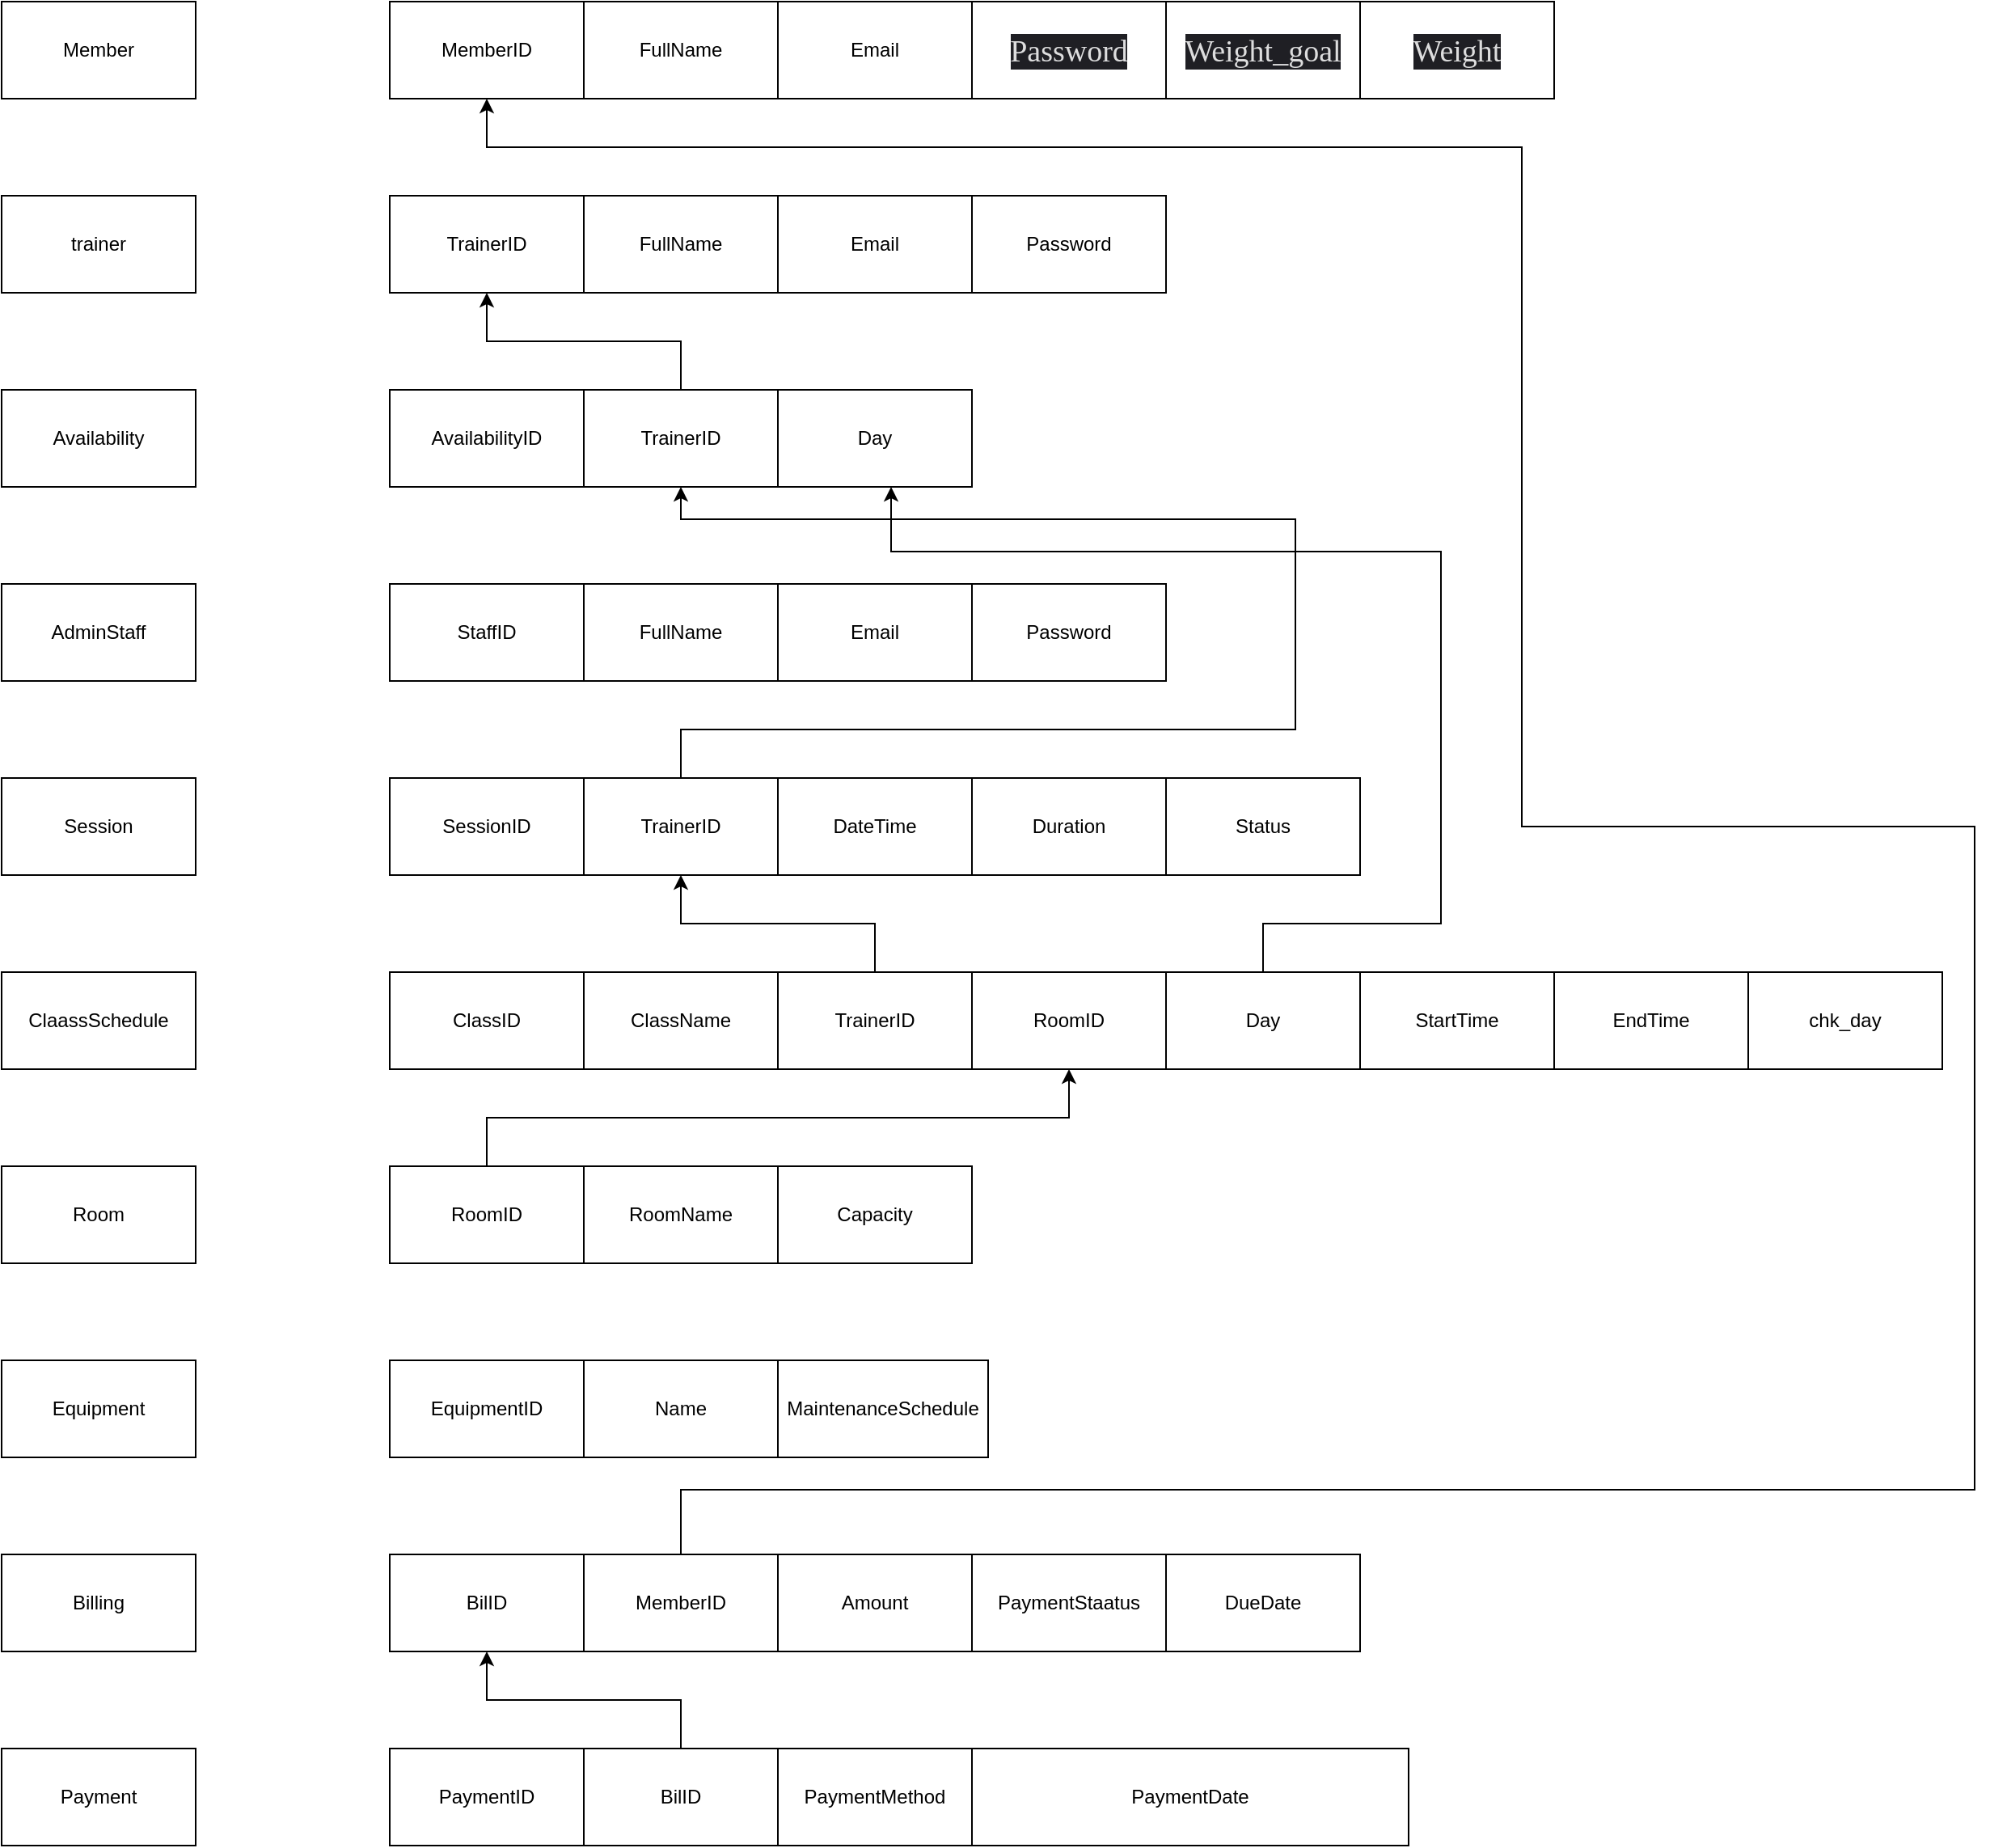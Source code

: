 <mxfile version="24.2.5" type="device">
  <diagram id="R2lEEEUBdFMjLlhIrx00" name="Page-1">
    <mxGraphModel dx="1434" dy="797" grid="1" gridSize="10" guides="1" tooltips="1" connect="1" arrows="1" fold="1" page="1" pageScale="1" pageWidth="850" pageHeight="1100" math="0" shadow="0" extFonts="Permanent Marker^https://fonts.googleapis.com/css?family=Permanent+Marker">
      <root>
        <mxCell id="0" />
        <mxCell id="1" parent="0" />
        <mxCell id="Y8yjDdKnHA_2dyyXpBgY-116" value="Member" style="rounded=0;whiteSpace=wrap;html=1;" vertex="1" parent="1">
          <mxGeometry y="130" width="120" height="60" as="geometry" />
        </mxCell>
        <mxCell id="Y8yjDdKnHA_2dyyXpBgY-118" style="edgeStyle=orthogonalEdgeStyle;rounded=0;orthogonalLoop=1;jettySize=auto;html=1;exitX=0.5;exitY=1;exitDx=0;exitDy=0;" edge="1" parent="1" source="Y8yjDdKnHA_2dyyXpBgY-116" target="Y8yjDdKnHA_2dyyXpBgY-116">
          <mxGeometry relative="1" as="geometry" />
        </mxCell>
        <mxCell id="Y8yjDdKnHA_2dyyXpBgY-119" value="MemberID" style="rounded=0;whiteSpace=wrap;html=1;" vertex="1" parent="1">
          <mxGeometry x="240" y="130" width="120" height="60" as="geometry" />
        </mxCell>
        <mxCell id="Y8yjDdKnHA_2dyyXpBgY-120" value="FullName" style="rounded=0;whiteSpace=wrap;html=1;" vertex="1" parent="1">
          <mxGeometry x="360" y="130" width="120" height="60" as="geometry" />
        </mxCell>
        <mxCell id="Y8yjDdKnHA_2dyyXpBgY-121" value="Email" style="rounded=0;whiteSpace=wrap;html=1;" vertex="1" parent="1">
          <mxGeometry x="480" y="130" width="120" height="60" as="geometry" />
        </mxCell>
        <mxCell id="Y8yjDdKnHA_2dyyXpBgY-122" value="&lt;p style=&quot;margin: 0.0px 0.0px 0.0px 0.0px; font: 19.0px Menlo; color: #ffffff; color: rgba(255, 255, 255, 0.85); background-color: #1f1f24&quot;&gt;Password&lt;/p&gt;" style="rounded=0;whiteSpace=wrap;html=1;" vertex="1" parent="1">
          <mxGeometry x="600" y="130" width="120" height="60" as="geometry" />
        </mxCell>
        <mxCell id="Y8yjDdKnHA_2dyyXpBgY-123" value="&lt;p style=&quot;margin: 0px; font-style: normal; font-variant-caps: normal; font-stretch: normal; font-size: 19px; line-height: normal; font-family: Menlo; font-size-adjust: none; font-kerning: auto; font-variant-alternates: normal; font-variant-ligatures: normal; font-variant-numeric: normal; font-variant-east-asian: normal; font-variant-position: normal; font-variant-emoji: normal; font-feature-settings: normal; font-optical-sizing: auto; font-variation-settings: normal; color: rgba(255, 255, 255, 0.85); background-color: rgb(31, 31, 36);&quot;&gt;Weight_goal&lt;/p&gt;" style="rounded=0;whiteSpace=wrap;html=1;" vertex="1" parent="1">
          <mxGeometry x="720" y="130" width="120" height="60" as="geometry" />
        </mxCell>
        <mxCell id="Y8yjDdKnHA_2dyyXpBgY-124" value="&lt;p style=&quot;margin: 0px; font-style: normal; font-variant-caps: normal; font-stretch: normal; font-size: 19px; line-height: normal; font-family: Menlo; font-size-adjust: none; font-kerning: auto; font-variant-alternates: normal; font-variant-ligatures: normal; font-variant-numeric: normal; font-variant-east-asian: normal; font-variant-position: normal; font-variant-emoji: normal; font-feature-settings: normal; font-optical-sizing: auto; font-variation-settings: normal; color: rgba(255, 255, 255, 0.85); background-color: rgb(31, 31, 36);&quot;&gt;Weight&lt;/p&gt;" style="rounded=0;whiteSpace=wrap;html=1;" vertex="1" parent="1">
          <mxGeometry x="840" y="130" width="120" height="60" as="geometry" />
        </mxCell>
        <mxCell id="Y8yjDdKnHA_2dyyXpBgY-125" value="TrainerID" style="rounded=0;whiteSpace=wrap;html=1;" vertex="1" parent="1">
          <mxGeometry x="240" y="250" width="120" height="60" as="geometry" />
        </mxCell>
        <mxCell id="Y8yjDdKnHA_2dyyXpBgY-126" value="trainer" style="rounded=0;whiteSpace=wrap;html=1;" vertex="1" parent="1">
          <mxGeometry y="250" width="120" height="60" as="geometry" />
        </mxCell>
        <mxCell id="Y8yjDdKnHA_2dyyXpBgY-127" value="FullName" style="rounded=0;whiteSpace=wrap;html=1;" vertex="1" parent="1">
          <mxGeometry x="360" y="250" width="120" height="60" as="geometry" />
        </mxCell>
        <mxCell id="Y8yjDdKnHA_2dyyXpBgY-128" value="Email" style="rounded=0;whiteSpace=wrap;html=1;" vertex="1" parent="1">
          <mxGeometry x="480" y="250" width="120" height="60" as="geometry" />
        </mxCell>
        <mxCell id="Y8yjDdKnHA_2dyyXpBgY-129" value="Password" style="rounded=0;whiteSpace=wrap;html=1;" vertex="1" parent="1">
          <mxGeometry x="600" y="250" width="120" height="60" as="geometry" />
        </mxCell>
        <mxCell id="Y8yjDdKnHA_2dyyXpBgY-131" value="Availability" style="rounded=0;whiteSpace=wrap;html=1;" vertex="1" parent="1">
          <mxGeometry y="370" width="120" height="60" as="geometry" />
        </mxCell>
        <mxCell id="Y8yjDdKnHA_2dyyXpBgY-132" value="AvailabilityID" style="rounded=0;whiteSpace=wrap;html=1;" vertex="1" parent="1">
          <mxGeometry x="240" y="370" width="120" height="60" as="geometry" />
        </mxCell>
        <mxCell id="Y8yjDdKnHA_2dyyXpBgY-177" style="edgeStyle=orthogonalEdgeStyle;rounded=0;orthogonalLoop=1;jettySize=auto;html=1;entryX=0.5;entryY=1;entryDx=0;entryDy=0;" edge="1" parent="1" source="Y8yjDdKnHA_2dyyXpBgY-133" target="Y8yjDdKnHA_2dyyXpBgY-125">
          <mxGeometry relative="1" as="geometry" />
        </mxCell>
        <mxCell id="Y8yjDdKnHA_2dyyXpBgY-133" value="TrainerID" style="rounded=0;whiteSpace=wrap;html=1;" vertex="1" parent="1">
          <mxGeometry x="360" y="370" width="120" height="60" as="geometry" />
        </mxCell>
        <mxCell id="Y8yjDdKnHA_2dyyXpBgY-134" value="Day" style="rounded=0;whiteSpace=wrap;html=1;" vertex="1" parent="1">
          <mxGeometry x="480" y="370" width="120" height="60" as="geometry" />
        </mxCell>
        <mxCell id="Y8yjDdKnHA_2dyyXpBgY-135" value="AdminStaff" style="rounded=0;whiteSpace=wrap;html=1;" vertex="1" parent="1">
          <mxGeometry y="490" width="120" height="60" as="geometry" />
        </mxCell>
        <mxCell id="Y8yjDdKnHA_2dyyXpBgY-136" value="StaffID" style="rounded=0;whiteSpace=wrap;html=1;" vertex="1" parent="1">
          <mxGeometry x="240" y="490" width="120" height="60" as="geometry" />
        </mxCell>
        <mxCell id="Y8yjDdKnHA_2dyyXpBgY-137" value="FullName" style="rounded=0;whiteSpace=wrap;html=1;" vertex="1" parent="1">
          <mxGeometry x="360" y="490" width="120" height="60" as="geometry" />
        </mxCell>
        <mxCell id="Y8yjDdKnHA_2dyyXpBgY-138" value="Email" style="rounded=0;whiteSpace=wrap;html=1;" vertex="1" parent="1">
          <mxGeometry x="480" y="490" width="120" height="60" as="geometry" />
        </mxCell>
        <mxCell id="Y8yjDdKnHA_2dyyXpBgY-139" value="Password" style="rounded=0;whiteSpace=wrap;html=1;" vertex="1" parent="1">
          <mxGeometry x="600" y="490" width="120" height="60" as="geometry" />
        </mxCell>
        <mxCell id="Y8yjDdKnHA_2dyyXpBgY-140" value="Session" style="rounded=0;whiteSpace=wrap;html=1;" vertex="1" parent="1">
          <mxGeometry y="610" width="120" height="60" as="geometry" />
        </mxCell>
        <mxCell id="Y8yjDdKnHA_2dyyXpBgY-141" value="SessionID" style="rounded=0;whiteSpace=wrap;html=1;" vertex="1" parent="1">
          <mxGeometry x="240" y="610" width="120" height="60" as="geometry" />
        </mxCell>
        <mxCell id="Y8yjDdKnHA_2dyyXpBgY-176" style="edgeStyle=orthogonalEdgeStyle;rounded=0;orthogonalLoop=1;jettySize=auto;html=1;entryX=0.5;entryY=1;entryDx=0;entryDy=0;" edge="1" parent="1" source="Y8yjDdKnHA_2dyyXpBgY-142" target="Y8yjDdKnHA_2dyyXpBgY-133">
          <mxGeometry relative="1" as="geometry">
            <Array as="points">
              <mxPoint x="420" y="580" />
              <mxPoint x="800" y="580" />
              <mxPoint x="800" y="450" />
              <mxPoint x="420" y="450" />
            </Array>
          </mxGeometry>
        </mxCell>
        <mxCell id="Y8yjDdKnHA_2dyyXpBgY-142" value="TrainerID" style="rounded=0;whiteSpace=wrap;html=1;" vertex="1" parent="1">
          <mxGeometry x="360" y="610" width="120" height="60" as="geometry" />
        </mxCell>
        <mxCell id="Y8yjDdKnHA_2dyyXpBgY-143" value="DateTime" style="rounded=0;whiteSpace=wrap;html=1;" vertex="1" parent="1">
          <mxGeometry x="480" y="610" width="120" height="60" as="geometry" />
        </mxCell>
        <mxCell id="Y8yjDdKnHA_2dyyXpBgY-144" value="Duration" style="rounded=0;whiteSpace=wrap;html=1;" vertex="1" parent="1">
          <mxGeometry x="600" y="610" width="120" height="60" as="geometry" />
        </mxCell>
        <mxCell id="Y8yjDdKnHA_2dyyXpBgY-145" value="Status" style="rounded=0;whiteSpace=wrap;html=1;" vertex="1" parent="1">
          <mxGeometry x="720" y="610" width="120" height="60" as="geometry" />
        </mxCell>
        <mxCell id="Y8yjDdKnHA_2dyyXpBgY-146" value="ClaassSchedule" style="rounded=0;whiteSpace=wrap;html=1;" vertex="1" parent="1">
          <mxGeometry y="730" width="120" height="60" as="geometry" />
        </mxCell>
        <mxCell id="Y8yjDdKnHA_2dyyXpBgY-147" value="ClassID" style="rounded=0;whiteSpace=wrap;html=1;" vertex="1" parent="1">
          <mxGeometry x="240" y="730" width="120" height="60" as="geometry" />
        </mxCell>
        <mxCell id="Y8yjDdKnHA_2dyyXpBgY-148" value="ClassName" style="rounded=0;whiteSpace=wrap;html=1;" vertex="1" parent="1">
          <mxGeometry x="360" y="730" width="120" height="60" as="geometry" />
        </mxCell>
        <mxCell id="Y8yjDdKnHA_2dyyXpBgY-175" style="edgeStyle=orthogonalEdgeStyle;rounded=0;orthogonalLoop=1;jettySize=auto;html=1;entryX=0.5;entryY=1;entryDx=0;entryDy=0;" edge="1" parent="1" source="Y8yjDdKnHA_2dyyXpBgY-149" target="Y8yjDdKnHA_2dyyXpBgY-142">
          <mxGeometry relative="1" as="geometry" />
        </mxCell>
        <mxCell id="Y8yjDdKnHA_2dyyXpBgY-149" value="TrainerID" style="rounded=0;whiteSpace=wrap;html=1;" vertex="1" parent="1">
          <mxGeometry x="480" y="730" width="120" height="60" as="geometry" />
        </mxCell>
        <mxCell id="Y8yjDdKnHA_2dyyXpBgY-150" value="RoomID" style="rounded=0;whiteSpace=wrap;html=1;" vertex="1" parent="1">
          <mxGeometry x="600" y="730" width="120" height="60" as="geometry" />
        </mxCell>
        <mxCell id="Y8yjDdKnHA_2dyyXpBgY-180" style="edgeStyle=orthogonalEdgeStyle;rounded=0;orthogonalLoop=1;jettySize=auto;html=1;" edge="1" parent="1" source="Y8yjDdKnHA_2dyyXpBgY-151">
          <mxGeometry relative="1" as="geometry">
            <mxPoint x="550" y="430" as="targetPoint" />
            <Array as="points">
              <mxPoint x="780" y="700" />
              <mxPoint x="890" y="700" />
              <mxPoint x="890" y="470" />
              <mxPoint x="550" y="470" />
            </Array>
          </mxGeometry>
        </mxCell>
        <mxCell id="Y8yjDdKnHA_2dyyXpBgY-151" value="Day" style="rounded=0;whiteSpace=wrap;html=1;" vertex="1" parent="1">
          <mxGeometry x="720" y="730" width="120" height="60" as="geometry" />
        </mxCell>
        <mxCell id="Y8yjDdKnHA_2dyyXpBgY-152" value="StartTime" style="rounded=0;whiteSpace=wrap;html=1;" vertex="1" parent="1">
          <mxGeometry x="840" y="730" width="120" height="60" as="geometry" />
        </mxCell>
        <mxCell id="Y8yjDdKnHA_2dyyXpBgY-153" value="EndTime" style="rounded=0;whiteSpace=wrap;html=1;" vertex="1" parent="1">
          <mxGeometry x="960" y="730" width="120" height="60" as="geometry" />
        </mxCell>
        <mxCell id="Y8yjDdKnHA_2dyyXpBgY-154" value="chk_day" style="rounded=0;whiteSpace=wrap;html=1;" vertex="1" parent="1">
          <mxGeometry x="1080" y="730" width="120" height="60" as="geometry" />
        </mxCell>
        <mxCell id="Y8yjDdKnHA_2dyyXpBgY-155" value="Room" style="rounded=0;whiteSpace=wrap;html=1;" vertex="1" parent="1">
          <mxGeometry y="850" width="120" height="60" as="geometry" />
        </mxCell>
        <mxCell id="Y8yjDdKnHA_2dyyXpBgY-174" style="edgeStyle=orthogonalEdgeStyle;rounded=0;orthogonalLoop=1;jettySize=auto;html=1;entryX=0.5;entryY=1;entryDx=0;entryDy=0;exitX=0.5;exitY=0;exitDx=0;exitDy=0;" edge="1" parent="1" source="Y8yjDdKnHA_2dyyXpBgY-156" target="Y8yjDdKnHA_2dyyXpBgY-150">
          <mxGeometry relative="1" as="geometry" />
        </mxCell>
        <mxCell id="Y8yjDdKnHA_2dyyXpBgY-156" value="RoomID" style="rounded=0;whiteSpace=wrap;html=1;" vertex="1" parent="1">
          <mxGeometry x="240" y="850" width="120" height="60" as="geometry" />
        </mxCell>
        <mxCell id="Y8yjDdKnHA_2dyyXpBgY-157" value="RoomName" style="rounded=0;whiteSpace=wrap;html=1;" vertex="1" parent="1">
          <mxGeometry x="360" y="850" width="120" height="60" as="geometry" />
        </mxCell>
        <mxCell id="Y8yjDdKnHA_2dyyXpBgY-158" value="Capacity" style="rounded=0;whiteSpace=wrap;html=1;" vertex="1" parent="1">
          <mxGeometry x="480" y="850" width="120" height="60" as="geometry" />
        </mxCell>
        <mxCell id="Y8yjDdKnHA_2dyyXpBgY-159" value="Equipment" style="rounded=0;whiteSpace=wrap;html=1;" vertex="1" parent="1">
          <mxGeometry y="970" width="120" height="60" as="geometry" />
        </mxCell>
        <mxCell id="Y8yjDdKnHA_2dyyXpBgY-160" value="EquipmentID" style="rounded=0;whiteSpace=wrap;html=1;" vertex="1" parent="1">
          <mxGeometry x="240" y="970" width="120" height="60" as="geometry" />
        </mxCell>
        <mxCell id="Y8yjDdKnHA_2dyyXpBgY-161" value="Name" style="rounded=0;whiteSpace=wrap;html=1;" vertex="1" parent="1">
          <mxGeometry x="360" y="970" width="120" height="60" as="geometry" />
        </mxCell>
        <mxCell id="Y8yjDdKnHA_2dyyXpBgY-162" value="MaintenanceSchedule" style="rounded=0;whiteSpace=wrap;html=1;" vertex="1" parent="1">
          <mxGeometry x="480" y="970" width="130" height="60" as="geometry" />
        </mxCell>
        <mxCell id="Y8yjDdKnHA_2dyyXpBgY-163" value="Billing" style="rounded=0;whiteSpace=wrap;html=1;" vertex="1" parent="1">
          <mxGeometry y="1090" width="120" height="60" as="geometry" />
        </mxCell>
        <mxCell id="Y8yjDdKnHA_2dyyXpBgY-164" value="Payment" style="rounded=0;whiteSpace=wrap;html=1;" vertex="1" parent="1">
          <mxGeometry y="1210" width="120" height="60" as="geometry" />
        </mxCell>
        <mxCell id="Y8yjDdKnHA_2dyyXpBgY-165" value="BilID" style="rounded=0;whiteSpace=wrap;html=1;" vertex="1" parent="1">
          <mxGeometry x="240" y="1090" width="120" height="60" as="geometry" />
        </mxCell>
        <mxCell id="Y8yjDdKnHA_2dyyXpBgY-178" style="edgeStyle=orthogonalEdgeStyle;rounded=0;orthogonalLoop=1;jettySize=auto;html=1;entryX=0.5;entryY=1;entryDx=0;entryDy=0;" edge="1" parent="1" source="Y8yjDdKnHA_2dyyXpBgY-166" target="Y8yjDdKnHA_2dyyXpBgY-119">
          <mxGeometry relative="1" as="geometry">
            <Array as="points">
              <mxPoint x="420" y="1050" />
              <mxPoint x="1220" y="1050" />
              <mxPoint x="1220" y="640" />
              <mxPoint x="940" y="640" />
              <mxPoint x="940" y="220" />
              <mxPoint x="300" y="220" />
            </Array>
          </mxGeometry>
        </mxCell>
        <mxCell id="Y8yjDdKnHA_2dyyXpBgY-166" value="MemberID" style="rounded=0;whiteSpace=wrap;html=1;" vertex="1" parent="1">
          <mxGeometry x="360" y="1090" width="120" height="60" as="geometry" />
        </mxCell>
        <mxCell id="Y8yjDdKnHA_2dyyXpBgY-167" value="Amount" style="rounded=0;whiteSpace=wrap;html=1;" vertex="1" parent="1">
          <mxGeometry x="480" y="1090" width="120" height="60" as="geometry" />
        </mxCell>
        <mxCell id="Y8yjDdKnHA_2dyyXpBgY-168" value="PaymentStaatus" style="rounded=0;whiteSpace=wrap;html=1;" vertex="1" parent="1">
          <mxGeometry x="600" y="1090" width="120" height="60" as="geometry" />
        </mxCell>
        <mxCell id="Y8yjDdKnHA_2dyyXpBgY-169" value="DueDate" style="rounded=0;whiteSpace=wrap;html=1;" vertex="1" parent="1">
          <mxGeometry x="720" y="1090" width="120" height="60" as="geometry" />
        </mxCell>
        <mxCell id="Y8yjDdKnHA_2dyyXpBgY-179" style="edgeStyle=orthogonalEdgeStyle;rounded=0;orthogonalLoop=1;jettySize=auto;html=1;entryX=0.5;entryY=1;entryDx=0;entryDy=0;" edge="1" parent="1" source="Y8yjDdKnHA_2dyyXpBgY-170" target="Y8yjDdKnHA_2dyyXpBgY-165">
          <mxGeometry relative="1" as="geometry" />
        </mxCell>
        <mxCell id="Y8yjDdKnHA_2dyyXpBgY-170" value="BilID" style="rounded=0;whiteSpace=wrap;html=1;" vertex="1" parent="1">
          <mxGeometry x="360" y="1210" width="120" height="60" as="geometry" />
        </mxCell>
        <mxCell id="Y8yjDdKnHA_2dyyXpBgY-171" value="PaymentID" style="rounded=0;whiteSpace=wrap;html=1;" vertex="1" parent="1">
          <mxGeometry x="240" y="1210" width="120" height="60" as="geometry" />
        </mxCell>
        <mxCell id="Y8yjDdKnHA_2dyyXpBgY-172" value="PaymentMethod" style="rounded=0;whiteSpace=wrap;html=1;" vertex="1" parent="1">
          <mxGeometry x="480" y="1210" width="120" height="60" as="geometry" />
        </mxCell>
        <mxCell id="Y8yjDdKnHA_2dyyXpBgY-173" value="PaymentDate" style="rounded=0;whiteSpace=wrap;html=1;" vertex="1" parent="1">
          <mxGeometry x="600" y="1210" width="270" height="60" as="geometry" />
        </mxCell>
      </root>
    </mxGraphModel>
  </diagram>
</mxfile>
